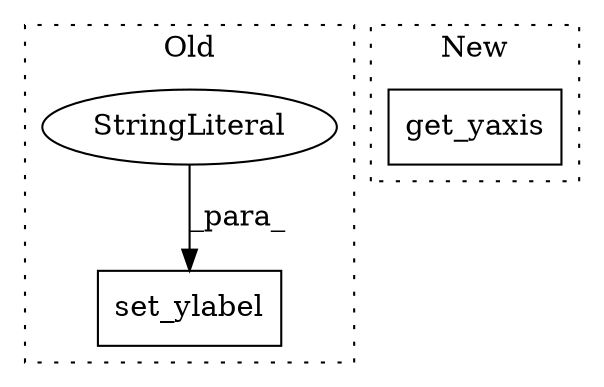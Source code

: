 digraph G {
subgraph cluster0 {
1 [label="set_ylabel" a="32" s="1930,1974" l="11,1" shape="box"];
3 [label="StringLiteral" a="45" s="1941" l="23" shape="ellipse"];
label = "Old";
style="dotted";
}
subgraph cluster1 {
2 [label="get_yaxis" a="32" s="1953" l="11" shape="box"];
label = "New";
style="dotted";
}
3 -> 1 [label="_para_"];
}